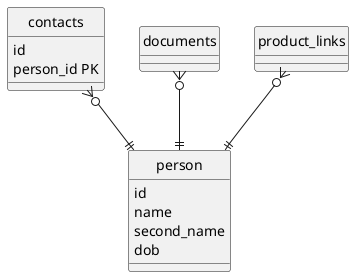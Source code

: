 @startuml
hide circle

entity person{
id
name
second_name
dob

}

entity contacts{
id
person_id PK
}

entity documents{
}

entity product_links

contacts }o--|| person
documents }o--|| person
product_links }o--|| person

@enduml